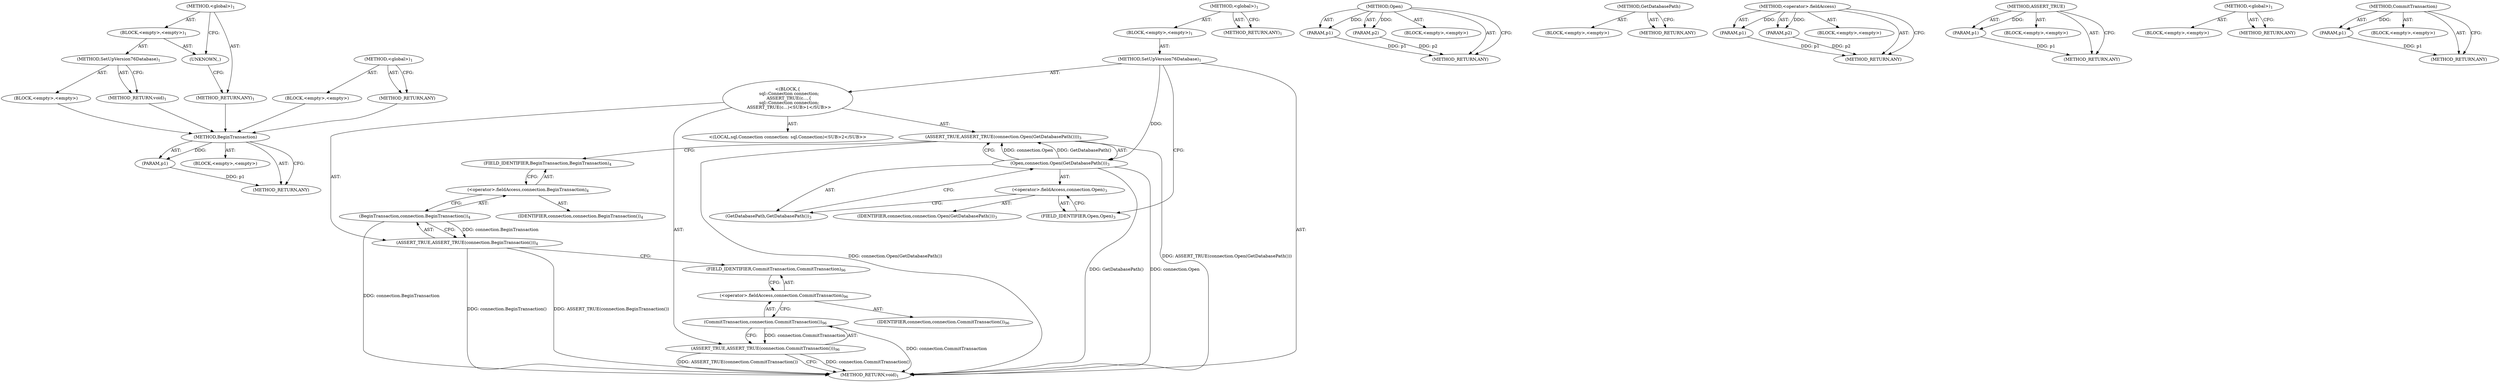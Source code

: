 digraph "&lt;global&gt;" {
vulnerable_61 [label=<(METHOD,BeginTransaction)>];
vulnerable_62 [label=<(PARAM,p1)>];
vulnerable_63 [label=<(BLOCK,&lt;empty&gt;,&lt;empty&gt;)>];
vulnerable_64 [label=<(METHOD_RETURN,ANY)>];
vulnerable_6 [label=<(METHOD,&lt;global&gt;)<SUB>1</SUB>>];
vulnerable_7 [label=<(BLOCK,&lt;empty&gt;,&lt;empty&gt;)<SUB>1</SUB>>];
vulnerable_8 [label=<(METHOD,SetUpVersion76Database)<SUB>1</SUB>>];
vulnerable_9 [label="<(BLOCK,{
  sql::Connection connection;
  ASSERT_TRUE(c...,{
  sql::Connection connection;
  ASSERT_TRUE(c...)<SUB>1</SUB>>"];
vulnerable_10 [label="<(LOCAL,sql.Connection connection: sql.Connection)<SUB>2</SUB>>"];
vulnerable_11 [label=<(ASSERT_TRUE,ASSERT_TRUE(connection.Open(GetDatabasePath())))<SUB>3</SUB>>];
vulnerable_12 [label=<(Open,connection.Open(GetDatabasePath()))<SUB>3</SUB>>];
vulnerable_13 [label=<(&lt;operator&gt;.fieldAccess,connection.Open)<SUB>3</SUB>>];
vulnerable_14 [label=<(IDENTIFIER,connection,connection.Open(GetDatabasePath()))<SUB>3</SUB>>];
vulnerable_15 [label=<(FIELD_IDENTIFIER,Open,Open)<SUB>3</SUB>>];
vulnerable_16 [label=<(GetDatabasePath,GetDatabasePath())<SUB>3</SUB>>];
vulnerable_17 [label=<(ASSERT_TRUE,ASSERT_TRUE(connection.BeginTransaction()))<SUB>4</SUB>>];
vulnerable_18 [label=<(BeginTransaction,connection.BeginTransaction())<SUB>4</SUB>>];
vulnerable_19 [label=<(&lt;operator&gt;.fieldAccess,connection.BeginTransaction)<SUB>4</SUB>>];
vulnerable_20 [label=<(IDENTIFIER,connection,connection.BeginTransaction())<SUB>4</SUB>>];
vulnerable_21 [label=<(FIELD_IDENTIFIER,BeginTransaction,BeginTransaction)<SUB>4</SUB>>];
vulnerable_22 [label=<(ASSERT_TRUE,ASSERT_TRUE(connection.CommitTransaction()))<SUB>96</SUB>>];
vulnerable_23 [label=<(CommitTransaction,connection.CommitTransaction())<SUB>96</SUB>>];
vulnerable_24 [label=<(&lt;operator&gt;.fieldAccess,connection.CommitTransaction)<SUB>96</SUB>>];
vulnerable_25 [label=<(IDENTIFIER,connection,connection.CommitTransaction())<SUB>96</SUB>>];
vulnerable_26 [label=<(FIELD_IDENTIFIER,CommitTransaction,CommitTransaction)<SUB>96</SUB>>];
vulnerable_27 [label=<(METHOD_RETURN,void)<SUB>1</SUB>>];
vulnerable_29 [label=<(METHOD_RETURN,ANY)<SUB>1</SUB>>];
vulnerable_48 [label=<(METHOD,Open)>];
vulnerable_49 [label=<(PARAM,p1)>];
vulnerable_50 [label=<(PARAM,p2)>];
vulnerable_51 [label=<(BLOCK,&lt;empty&gt;,&lt;empty&gt;)>];
vulnerable_52 [label=<(METHOD_RETURN,ANY)>];
vulnerable_58 [label=<(METHOD,GetDatabasePath)>];
vulnerable_59 [label=<(BLOCK,&lt;empty&gt;,&lt;empty&gt;)>];
vulnerable_60 [label=<(METHOD_RETURN,ANY)>];
vulnerable_53 [label=<(METHOD,&lt;operator&gt;.fieldAccess)>];
vulnerable_54 [label=<(PARAM,p1)>];
vulnerable_55 [label=<(PARAM,p2)>];
vulnerable_56 [label=<(BLOCK,&lt;empty&gt;,&lt;empty&gt;)>];
vulnerable_57 [label=<(METHOD_RETURN,ANY)>];
vulnerable_44 [label=<(METHOD,ASSERT_TRUE)>];
vulnerable_45 [label=<(PARAM,p1)>];
vulnerable_46 [label=<(BLOCK,&lt;empty&gt;,&lt;empty&gt;)>];
vulnerable_47 [label=<(METHOD_RETURN,ANY)>];
vulnerable_38 [label=<(METHOD,&lt;global&gt;)<SUB>1</SUB>>];
vulnerable_39 [label=<(BLOCK,&lt;empty&gt;,&lt;empty&gt;)>];
vulnerable_40 [label=<(METHOD_RETURN,ANY)>];
vulnerable_65 [label=<(METHOD,CommitTransaction)>];
vulnerable_66 [label=<(PARAM,p1)>];
vulnerable_67 [label=<(BLOCK,&lt;empty&gt;,&lt;empty&gt;)>];
vulnerable_68 [label=<(METHOD_RETURN,ANY)>];
fixed_6 [label=<(METHOD,&lt;global&gt;)<SUB>1</SUB>>];
fixed_7 [label=<(BLOCK,&lt;empty&gt;,&lt;empty&gt;)<SUB>1</SUB>>];
fixed_8 [label=<(METHOD,SetUpVersion76Database)<SUB>1</SUB>>];
fixed_9 [label=<(BLOCK,&lt;empty&gt;,&lt;empty&gt;)>];
fixed_10 [label=<(METHOD_RETURN,void)<SUB>1</SUB>>];
fixed_12 [label=<(UNKNOWN,,)>];
fixed_13 [label=<(METHOD_RETURN,ANY)<SUB>1</SUB>>];
fixed_20 [label=<(METHOD,&lt;global&gt;)<SUB>1</SUB>>];
fixed_21 [label=<(BLOCK,&lt;empty&gt;,&lt;empty&gt;)>];
fixed_22 [label=<(METHOD_RETURN,ANY)>];
vulnerable_61 -> vulnerable_62  [key=0, label="AST: "];
vulnerable_61 -> vulnerable_62  [key=1, label="DDG: "];
vulnerable_61 -> vulnerable_63  [key=0, label="AST: "];
vulnerable_61 -> vulnerable_64  [key=0, label="AST: "];
vulnerable_61 -> vulnerable_64  [key=1, label="CFG: "];
vulnerable_62 -> vulnerable_64  [key=0, label="DDG: p1"];
vulnerable_6 -> vulnerable_7  [key=0, label="AST: "];
vulnerable_6 -> vulnerable_29  [key=0, label="AST: "];
vulnerable_6 -> vulnerable_29  [key=1, label="CFG: "];
vulnerable_7 -> vulnerable_8  [key=0, label="AST: "];
vulnerable_8 -> vulnerable_9  [key=0, label="AST: "];
vulnerable_8 -> vulnerable_27  [key=0, label="AST: "];
vulnerable_8 -> vulnerable_15  [key=0, label="CFG: "];
vulnerable_8 -> vulnerable_12  [key=0, label="DDG: "];
vulnerable_9 -> vulnerable_10  [key=0, label="AST: "];
vulnerable_9 -> vulnerable_11  [key=0, label="AST: "];
vulnerable_9 -> vulnerable_17  [key=0, label="AST: "];
vulnerable_9 -> vulnerable_22  [key=0, label="AST: "];
vulnerable_11 -> vulnerable_12  [key=0, label="AST: "];
vulnerable_11 -> vulnerable_21  [key=0, label="CFG: "];
vulnerable_11 -> vulnerable_27  [key=0, label="DDG: connection.Open(GetDatabasePath())"];
vulnerable_11 -> vulnerable_27  [key=1, label="DDG: ASSERT_TRUE(connection.Open(GetDatabasePath()))"];
vulnerable_12 -> vulnerable_13  [key=0, label="AST: "];
vulnerable_12 -> vulnerable_16  [key=0, label="AST: "];
vulnerable_12 -> vulnerable_11  [key=0, label="CFG: "];
vulnerable_12 -> vulnerable_11  [key=1, label="DDG: connection.Open"];
vulnerable_12 -> vulnerable_11  [key=2, label="DDG: GetDatabasePath()"];
vulnerable_12 -> vulnerable_27  [key=0, label="DDG: connection.Open"];
vulnerable_12 -> vulnerable_27  [key=1, label="DDG: GetDatabasePath()"];
vulnerable_13 -> vulnerable_14  [key=0, label="AST: "];
vulnerable_13 -> vulnerable_15  [key=0, label="AST: "];
vulnerable_13 -> vulnerable_16  [key=0, label="CFG: "];
vulnerable_15 -> vulnerable_13  [key=0, label="CFG: "];
vulnerable_16 -> vulnerable_12  [key=0, label="CFG: "];
vulnerable_17 -> vulnerable_18  [key=0, label="AST: "];
vulnerable_17 -> vulnerable_26  [key=0, label="CFG: "];
vulnerable_17 -> vulnerable_27  [key=0, label="DDG: connection.BeginTransaction()"];
vulnerable_17 -> vulnerable_27  [key=1, label="DDG: ASSERT_TRUE(connection.BeginTransaction())"];
vulnerable_18 -> vulnerable_19  [key=0, label="AST: "];
vulnerable_18 -> vulnerable_17  [key=0, label="CFG: "];
vulnerable_18 -> vulnerable_17  [key=1, label="DDG: connection.BeginTransaction"];
vulnerable_18 -> vulnerable_27  [key=0, label="DDG: connection.BeginTransaction"];
vulnerable_19 -> vulnerable_20  [key=0, label="AST: "];
vulnerable_19 -> vulnerable_21  [key=0, label="AST: "];
vulnerable_19 -> vulnerable_18  [key=0, label="CFG: "];
vulnerable_21 -> vulnerable_19  [key=0, label="CFG: "];
vulnerable_22 -> vulnerable_23  [key=0, label="AST: "];
vulnerable_22 -> vulnerable_27  [key=0, label="CFG: "];
vulnerable_22 -> vulnerable_27  [key=1, label="DDG: connection.CommitTransaction()"];
vulnerable_22 -> vulnerable_27  [key=2, label="DDG: ASSERT_TRUE(connection.CommitTransaction())"];
vulnerable_23 -> vulnerable_24  [key=0, label="AST: "];
vulnerable_23 -> vulnerable_22  [key=0, label="CFG: "];
vulnerable_23 -> vulnerable_22  [key=1, label="DDG: connection.CommitTransaction"];
vulnerable_23 -> vulnerable_27  [key=0, label="DDG: connection.CommitTransaction"];
vulnerable_24 -> vulnerable_25  [key=0, label="AST: "];
vulnerable_24 -> vulnerable_26  [key=0, label="AST: "];
vulnerable_24 -> vulnerable_23  [key=0, label="CFG: "];
vulnerable_26 -> vulnerable_24  [key=0, label="CFG: "];
vulnerable_48 -> vulnerable_49  [key=0, label="AST: "];
vulnerable_48 -> vulnerable_49  [key=1, label="DDG: "];
vulnerable_48 -> vulnerable_51  [key=0, label="AST: "];
vulnerable_48 -> vulnerable_50  [key=0, label="AST: "];
vulnerable_48 -> vulnerable_50  [key=1, label="DDG: "];
vulnerable_48 -> vulnerable_52  [key=0, label="AST: "];
vulnerable_48 -> vulnerable_52  [key=1, label="CFG: "];
vulnerable_49 -> vulnerable_52  [key=0, label="DDG: p1"];
vulnerable_50 -> vulnerable_52  [key=0, label="DDG: p2"];
vulnerable_58 -> vulnerable_59  [key=0, label="AST: "];
vulnerable_58 -> vulnerable_60  [key=0, label="AST: "];
vulnerable_58 -> vulnerable_60  [key=1, label="CFG: "];
vulnerable_53 -> vulnerable_54  [key=0, label="AST: "];
vulnerable_53 -> vulnerable_54  [key=1, label="DDG: "];
vulnerable_53 -> vulnerable_56  [key=0, label="AST: "];
vulnerable_53 -> vulnerable_55  [key=0, label="AST: "];
vulnerable_53 -> vulnerable_55  [key=1, label="DDG: "];
vulnerable_53 -> vulnerable_57  [key=0, label="AST: "];
vulnerable_53 -> vulnerable_57  [key=1, label="CFG: "];
vulnerable_54 -> vulnerable_57  [key=0, label="DDG: p1"];
vulnerable_55 -> vulnerable_57  [key=0, label="DDG: p2"];
vulnerable_44 -> vulnerable_45  [key=0, label="AST: "];
vulnerable_44 -> vulnerable_45  [key=1, label="DDG: "];
vulnerable_44 -> vulnerable_46  [key=0, label="AST: "];
vulnerable_44 -> vulnerable_47  [key=0, label="AST: "];
vulnerable_44 -> vulnerable_47  [key=1, label="CFG: "];
vulnerable_45 -> vulnerable_47  [key=0, label="DDG: p1"];
vulnerable_38 -> vulnerable_39  [key=0, label="AST: "];
vulnerable_38 -> vulnerable_40  [key=0, label="AST: "];
vulnerable_38 -> vulnerable_40  [key=1, label="CFG: "];
vulnerable_65 -> vulnerable_66  [key=0, label="AST: "];
vulnerable_65 -> vulnerable_66  [key=1, label="DDG: "];
vulnerable_65 -> vulnerable_67  [key=0, label="AST: "];
vulnerable_65 -> vulnerable_68  [key=0, label="AST: "];
vulnerable_65 -> vulnerable_68  [key=1, label="CFG: "];
vulnerable_66 -> vulnerable_68  [key=0, label="DDG: p1"];
fixed_6 -> fixed_7  [key=0, label="AST: "];
fixed_6 -> fixed_13  [key=0, label="AST: "];
fixed_6 -> fixed_12  [key=0, label="CFG: "];
fixed_7 -> fixed_8  [key=0, label="AST: "];
fixed_7 -> fixed_12  [key=0, label="AST: "];
fixed_8 -> fixed_9  [key=0, label="AST: "];
fixed_8 -> fixed_10  [key=0, label="AST: "];
fixed_8 -> fixed_10  [key=1, label="CFG: "];
fixed_9 -> vulnerable_61  [key=0];
fixed_10 -> vulnerable_61  [key=0];
fixed_12 -> fixed_13  [key=0, label="CFG: "];
fixed_13 -> vulnerable_61  [key=0];
fixed_20 -> fixed_21  [key=0, label="AST: "];
fixed_20 -> fixed_22  [key=0, label="AST: "];
fixed_20 -> fixed_22  [key=1, label="CFG: "];
fixed_21 -> vulnerable_61  [key=0];
fixed_22 -> vulnerable_61  [key=0];
}

